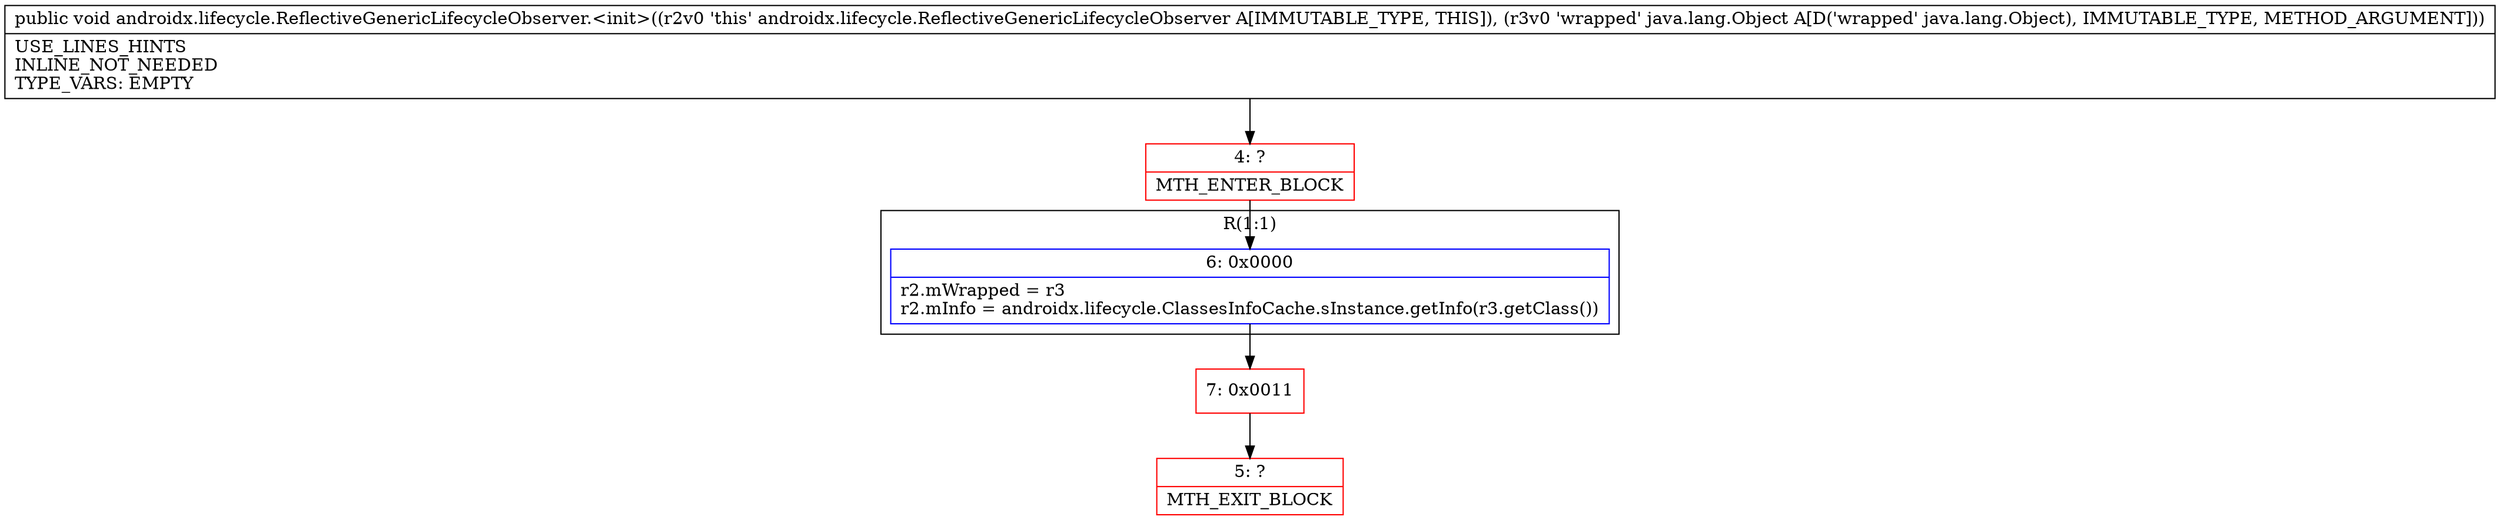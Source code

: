 digraph "CFG forandroidx.lifecycle.ReflectiveGenericLifecycleObserver.\<init\>(Ljava\/lang\/Object;)V" {
subgraph cluster_Region_1942979186 {
label = "R(1:1)";
node [shape=record,color=blue];
Node_6 [shape=record,label="{6\:\ 0x0000|r2.mWrapped = r3\lr2.mInfo = androidx.lifecycle.ClassesInfoCache.sInstance.getInfo(r3.getClass())\l}"];
}
Node_4 [shape=record,color=red,label="{4\:\ ?|MTH_ENTER_BLOCK\l}"];
Node_7 [shape=record,color=red,label="{7\:\ 0x0011}"];
Node_5 [shape=record,color=red,label="{5\:\ ?|MTH_EXIT_BLOCK\l}"];
MethodNode[shape=record,label="{public void androidx.lifecycle.ReflectiveGenericLifecycleObserver.\<init\>((r2v0 'this' androidx.lifecycle.ReflectiveGenericLifecycleObserver A[IMMUTABLE_TYPE, THIS]), (r3v0 'wrapped' java.lang.Object A[D('wrapped' java.lang.Object), IMMUTABLE_TYPE, METHOD_ARGUMENT]))  | USE_LINES_HINTS\lINLINE_NOT_NEEDED\lTYPE_VARS: EMPTY\l}"];
MethodNode -> Node_4;Node_6 -> Node_7;
Node_4 -> Node_6;
Node_7 -> Node_5;
}

